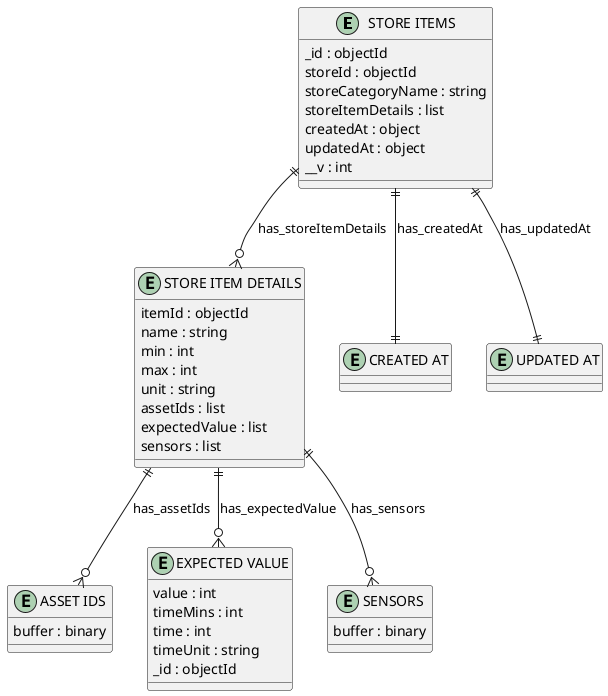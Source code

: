 @startuml STORE_ITEMS_Diagram

entity "STORE ITEMS" as STORE_ITEMS {
  _id : objectId
  storeId : objectId
  storeCategoryName : string
  storeItemDetails : list
  createdAt : object
  updatedAt : object
  __v : int
}

entity "STORE ITEM DETAILS" as STORE_ITEM_DETAILS {
  itemId : objectId
  name : string
  min : int
  max : int
  unit : string
  assetIds : list
  expectedValue : list
  sensors : list
}

entity "ASSET IDS" as ASSET_IDS {
  buffer : binary
}

entity "EXPECTED VALUE" as EXPECTED_VALUE {
  value : int
  timeMins : int
  time : int
  timeUnit : string
  _id : objectId
}

entity "SENSORS" as SENSORS {
  buffer : binary
}

entity "CREATED AT" as CREATED_AT {
}

entity "UPDATED AT" as UPDATED_AT {
}

' // Relationships
STORE_ITEMS ||--o{ STORE_ITEM_DETAILS : has_storeItemDetails
STORE_ITEM_DETAILS ||--o{ ASSET_IDS : has_assetIds
STORE_ITEM_DETAILS ||--o{ EXPECTED_VALUE : has_expectedValue
STORE_ITEM_DETAILS ||--o{ SENSORS : has_sensors
STORE_ITEMS ||--|| CREATED_AT : has_createdAt
STORE_ITEMS ||--|| UPDATED_AT : has_updatedAt
@enduml